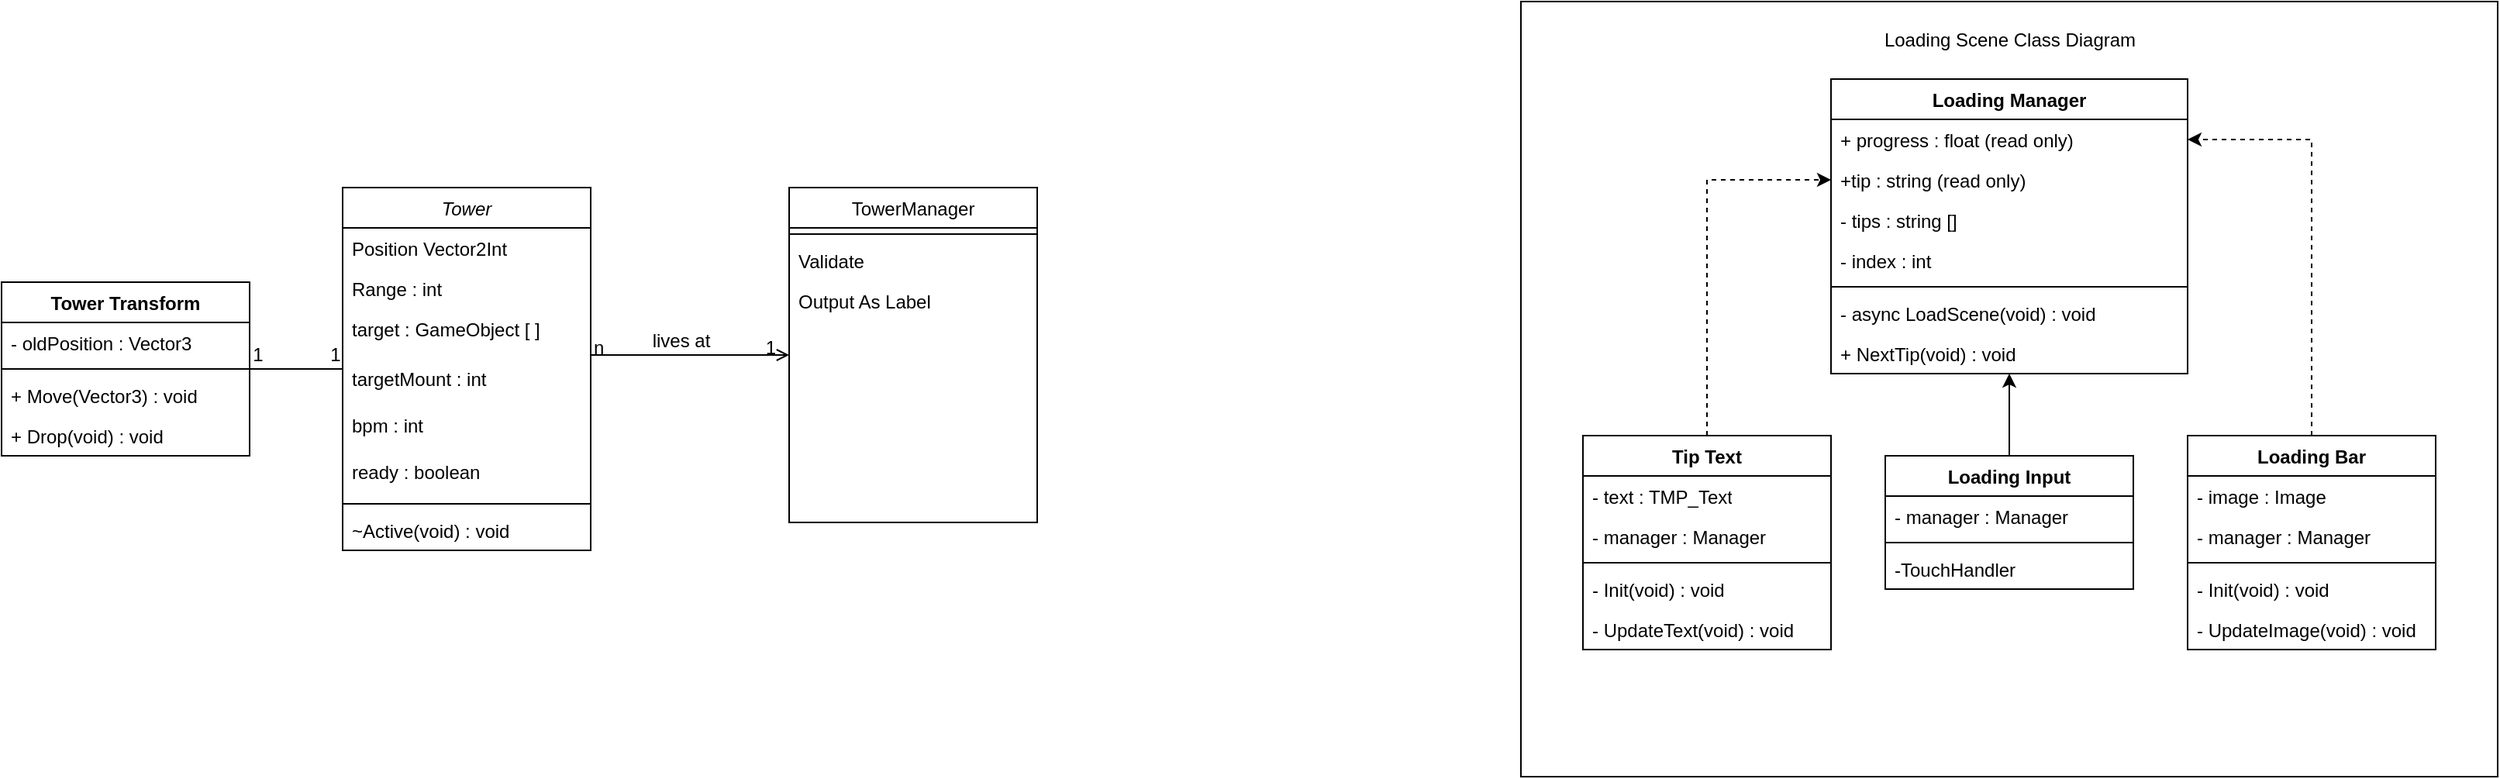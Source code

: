 <mxfile version="22.1.2" type="device" pages="2">
  <diagram id="C5RBs43oDa-KdzZeNtuy" name="Class Diagram">
    <mxGraphModel dx="545" dy="385" grid="1" gridSize="10" guides="1" tooltips="1" connect="1" arrows="1" fold="1" page="1" pageScale="1" pageWidth="827" pageHeight="1169" math="0" shadow="0">
      <root>
        <mxCell id="WIyWlLk6GJQsqaUBKTNV-0" />
        <mxCell id="WIyWlLk6GJQsqaUBKTNV-1" parent="WIyWlLk6GJQsqaUBKTNV-0" />
        <mxCell id="vTMk2ztZiH5gV7xasbNU-28" value="" style="verticalLabelPosition=bottom;verticalAlign=top;html=1;shape=mxgraph.basic.rect;fillColor2=none;strokeWidth=1;size=20;indent=5;" vertex="1" parent="WIyWlLk6GJQsqaUBKTNV-1">
          <mxGeometry x="980" width="630" height="500" as="geometry" />
        </mxCell>
        <mxCell id="zkfFHV4jXpPFQw0GAbJ--0" value="Tower" style="swimlane;fontStyle=2;align=center;verticalAlign=top;childLayout=stackLayout;horizontal=1;startSize=26;horizontalStack=0;resizeParent=1;resizeLast=0;collapsible=1;marginBottom=0;rounded=0;shadow=0;strokeWidth=1;" parent="WIyWlLk6GJQsqaUBKTNV-1" vertex="1">
          <mxGeometry x="220" y="120" width="160" height="234" as="geometry">
            <mxRectangle x="230" y="140" width="160" height="26" as="alternateBounds" />
          </mxGeometry>
        </mxCell>
        <mxCell id="zkfFHV4jXpPFQw0GAbJ--1" value="Position Vector2Int" style="text;align=left;verticalAlign=top;spacingLeft=4;spacingRight=4;overflow=hidden;rotatable=0;points=[[0,0.5],[1,0.5]];portConstraint=eastwest;" parent="zkfFHV4jXpPFQw0GAbJ--0" vertex="1">
          <mxGeometry y="26" width="160" height="26" as="geometry" />
        </mxCell>
        <mxCell id="zkfFHV4jXpPFQw0GAbJ--2" value="Range : int" style="text;align=left;verticalAlign=top;spacingLeft=4;spacingRight=4;overflow=hidden;rotatable=0;points=[[0,0.5],[1,0.5]];portConstraint=eastwest;rounded=0;shadow=0;html=0;" parent="zkfFHV4jXpPFQw0GAbJ--0" vertex="1">
          <mxGeometry y="52" width="160" height="26" as="geometry" />
        </mxCell>
        <mxCell id="zkfFHV4jXpPFQw0GAbJ--3" value="target : GameObject [ ] &#xa;" style="text;align=left;verticalAlign=top;spacingLeft=4;spacingRight=4;overflow=hidden;rotatable=0;points=[[0,0.5],[1,0.5]];portConstraint=eastwest;rounded=0;shadow=0;html=0;" parent="zkfFHV4jXpPFQw0GAbJ--0" vertex="1">
          <mxGeometry y="78" width="160" height="32" as="geometry" />
        </mxCell>
        <mxCell id="8695SnL0zIQouW39xWSv-9" value="targetMount : int" style="text;align=left;verticalAlign=top;spacingLeft=4;spacingRight=4;overflow=hidden;rotatable=0;points=[[0,0.5],[1,0.5]];portConstraint=eastwest;rounded=0;shadow=0;html=0;" parent="zkfFHV4jXpPFQw0GAbJ--0" vertex="1">
          <mxGeometry y="110" width="160" height="30" as="geometry" />
        </mxCell>
        <mxCell id="8695SnL0zIQouW39xWSv-8" value="bpm : int" style="text;align=left;verticalAlign=top;spacingLeft=4;spacingRight=4;overflow=hidden;rotatable=0;points=[[0,0.5],[1,0.5]];portConstraint=eastwest;rounded=0;shadow=0;html=0;" parent="zkfFHV4jXpPFQw0GAbJ--0" vertex="1">
          <mxGeometry y="140" width="160" height="30" as="geometry" />
        </mxCell>
        <mxCell id="4QfNlIxITLCpCdj-jS8L-5" value="ready : boolean" style="text;align=left;verticalAlign=top;spacingLeft=4;spacingRight=4;overflow=hidden;rotatable=0;points=[[0,0.5],[1,0.5]];portConstraint=eastwest;rounded=0;shadow=0;html=0;" vertex="1" parent="zkfFHV4jXpPFQw0GAbJ--0">
          <mxGeometry y="170" width="160" height="30" as="geometry" />
        </mxCell>
        <mxCell id="zkfFHV4jXpPFQw0GAbJ--4" value="" style="line;html=1;strokeWidth=1;align=left;verticalAlign=middle;spacingTop=-1;spacingLeft=3;spacingRight=3;rotatable=0;labelPosition=right;points=[];portConstraint=eastwest;" parent="zkfFHV4jXpPFQw0GAbJ--0" vertex="1">
          <mxGeometry y="200" width="160" height="8" as="geometry" />
        </mxCell>
        <mxCell id="zkfFHV4jXpPFQw0GAbJ--5" value="~Active(void) : void" style="text;align=left;verticalAlign=top;spacingLeft=4;spacingRight=4;overflow=hidden;rotatable=0;points=[[0,0.5],[1,0.5]];portConstraint=eastwest;" parent="zkfFHV4jXpPFQw0GAbJ--0" vertex="1">
          <mxGeometry y="208" width="160" height="26" as="geometry" />
        </mxCell>
        <mxCell id="zkfFHV4jXpPFQw0GAbJ--17" value="TowerManager" style="swimlane;fontStyle=0;align=center;verticalAlign=top;childLayout=stackLayout;horizontal=1;startSize=26;horizontalStack=0;resizeParent=1;resizeLast=0;collapsible=1;marginBottom=0;rounded=0;shadow=0;strokeWidth=1;" parent="WIyWlLk6GJQsqaUBKTNV-1" vertex="1">
          <mxGeometry x="508" y="120" width="160" height="216" as="geometry">
            <mxRectangle x="550" y="140" width="160" height="26" as="alternateBounds" />
          </mxGeometry>
        </mxCell>
        <mxCell id="zkfFHV4jXpPFQw0GAbJ--23" value="" style="line;html=1;strokeWidth=1;align=left;verticalAlign=middle;spacingTop=-1;spacingLeft=3;spacingRight=3;rotatable=0;labelPosition=right;points=[];portConstraint=eastwest;" parent="zkfFHV4jXpPFQw0GAbJ--17" vertex="1">
          <mxGeometry y="26" width="160" height="8" as="geometry" />
        </mxCell>
        <mxCell id="zkfFHV4jXpPFQw0GAbJ--24" value="Validate" style="text;align=left;verticalAlign=top;spacingLeft=4;spacingRight=4;overflow=hidden;rotatable=0;points=[[0,0.5],[1,0.5]];portConstraint=eastwest;" parent="zkfFHV4jXpPFQw0GAbJ--17" vertex="1">
          <mxGeometry y="34" width="160" height="26" as="geometry" />
        </mxCell>
        <mxCell id="zkfFHV4jXpPFQw0GAbJ--25" value="Output As Label" style="text;align=left;verticalAlign=top;spacingLeft=4;spacingRight=4;overflow=hidden;rotatable=0;points=[[0,0.5],[1,0.5]];portConstraint=eastwest;" parent="zkfFHV4jXpPFQw0GAbJ--17" vertex="1">
          <mxGeometry y="60" width="160" height="26" as="geometry" />
        </mxCell>
        <mxCell id="zkfFHV4jXpPFQw0GAbJ--26" value="" style="endArrow=open;shadow=0;strokeWidth=1;rounded=0;endFill=1;edgeStyle=elbowEdgeStyle;elbow=vertical;" parent="WIyWlLk6GJQsqaUBKTNV-1" source="zkfFHV4jXpPFQw0GAbJ--0" target="zkfFHV4jXpPFQw0GAbJ--17" edge="1">
          <mxGeometry x="0.5" y="41" relative="1" as="geometry">
            <mxPoint x="380" y="192" as="sourcePoint" />
            <mxPoint x="540" y="192" as="targetPoint" />
            <mxPoint x="-40" y="32" as="offset" />
          </mxGeometry>
        </mxCell>
        <mxCell id="zkfFHV4jXpPFQw0GAbJ--27" value="n" style="resizable=0;align=left;verticalAlign=bottom;labelBackgroundColor=none;fontSize=12;" parent="zkfFHV4jXpPFQw0GAbJ--26" connectable="0" vertex="1">
          <mxGeometry x="-1" relative="1" as="geometry">
            <mxPoint y="4" as="offset" />
          </mxGeometry>
        </mxCell>
        <mxCell id="zkfFHV4jXpPFQw0GAbJ--28" value="1" style="resizable=0;align=right;verticalAlign=bottom;labelBackgroundColor=none;fontSize=12;" parent="zkfFHV4jXpPFQw0GAbJ--26" connectable="0" vertex="1">
          <mxGeometry x="1" relative="1" as="geometry">
            <mxPoint x="-7" y="4" as="offset" />
          </mxGeometry>
        </mxCell>
        <mxCell id="zkfFHV4jXpPFQw0GAbJ--29" value="lives at" style="text;html=1;resizable=0;points=[];;align=center;verticalAlign=middle;labelBackgroundColor=none;rounded=0;shadow=0;strokeWidth=1;fontSize=12;" parent="zkfFHV4jXpPFQw0GAbJ--26" vertex="1" connectable="0">
          <mxGeometry x="0.5" y="49" relative="1" as="geometry">
            <mxPoint x="-38" y="40" as="offset" />
          </mxGeometry>
        </mxCell>
        <mxCell id="g3qYVJMpSyFD1A7VkXlW-4" style="edgeStyle=orthogonalEdgeStyle;rounded=0;orthogonalLoop=1;jettySize=auto;html=1;endArrow=none;endFill=0;" edge="1" parent="WIyWlLk6GJQsqaUBKTNV-1" source="g3qYVJMpSyFD1A7VkXlW-0" target="zkfFHV4jXpPFQw0GAbJ--0">
          <mxGeometry relative="1" as="geometry" />
        </mxCell>
        <mxCell id="g3qYVJMpSyFD1A7VkXlW-0" value="Tower Transform" style="swimlane;fontStyle=1;align=center;verticalAlign=top;childLayout=stackLayout;horizontal=1;startSize=26;horizontalStack=0;resizeParent=1;resizeParentMax=0;resizeLast=0;collapsible=1;marginBottom=0;whiteSpace=wrap;html=1;" vertex="1" parent="WIyWlLk6GJQsqaUBKTNV-1">
          <mxGeometry y="181" width="160" height="112" as="geometry" />
        </mxCell>
        <mxCell id="g3qYVJMpSyFD1A7VkXlW-1" value="- oldPosition : Vector3" style="text;strokeColor=none;fillColor=none;align=left;verticalAlign=top;spacingLeft=4;spacingRight=4;overflow=hidden;rotatable=0;points=[[0,0.5],[1,0.5]];portConstraint=eastwest;whiteSpace=wrap;html=1;" vertex="1" parent="g3qYVJMpSyFD1A7VkXlW-0">
          <mxGeometry y="26" width="160" height="26" as="geometry" />
        </mxCell>
        <mxCell id="g3qYVJMpSyFD1A7VkXlW-2" value="" style="line;strokeWidth=1;fillColor=none;align=left;verticalAlign=middle;spacingTop=-1;spacingLeft=3;spacingRight=3;rotatable=0;labelPosition=right;points=[];portConstraint=eastwest;strokeColor=inherit;" vertex="1" parent="g3qYVJMpSyFD1A7VkXlW-0">
          <mxGeometry y="52" width="160" height="8" as="geometry" />
        </mxCell>
        <mxCell id="g3qYVJMpSyFD1A7VkXlW-7" value="+ Move(Vector3) : void" style="text;strokeColor=none;fillColor=none;align=left;verticalAlign=top;spacingLeft=4;spacingRight=4;overflow=hidden;rotatable=0;points=[[0,0.5],[1,0.5]];portConstraint=eastwest;whiteSpace=wrap;html=1;" vertex="1" parent="g3qYVJMpSyFD1A7VkXlW-0">
          <mxGeometry y="60" width="160" height="26" as="geometry" />
        </mxCell>
        <mxCell id="g3qYVJMpSyFD1A7VkXlW-3" value="+ Drop(void) : void" style="text;strokeColor=none;fillColor=none;align=left;verticalAlign=top;spacingLeft=4;spacingRight=4;overflow=hidden;rotatable=0;points=[[0,0.5],[1,0.5]];portConstraint=eastwest;whiteSpace=wrap;html=1;" vertex="1" parent="g3qYVJMpSyFD1A7VkXlW-0">
          <mxGeometry y="86" width="160" height="26" as="geometry" />
        </mxCell>
        <mxCell id="g3qYVJMpSyFD1A7VkXlW-5" value="1" style="text;html=1;align=center;verticalAlign=middle;resizable=0;points=[];autosize=1;strokeColor=none;fillColor=none;" vertex="1" parent="WIyWlLk6GJQsqaUBKTNV-1">
          <mxGeometry x="150" y="213" width="30" height="30" as="geometry" />
        </mxCell>
        <mxCell id="g3qYVJMpSyFD1A7VkXlW-6" value="1" style="text;html=1;align=center;verticalAlign=middle;resizable=0;points=[];autosize=1;strokeColor=none;fillColor=none;" vertex="1" parent="WIyWlLk6GJQsqaUBKTNV-1">
          <mxGeometry x="200" y="213" width="30" height="30" as="geometry" />
        </mxCell>
        <mxCell id="vTMk2ztZiH5gV7xasbNU-0" value="Loading Manager" style="swimlane;fontStyle=1;align=center;verticalAlign=top;childLayout=stackLayout;horizontal=1;startSize=26;horizontalStack=0;resizeParent=1;resizeParentMax=0;resizeLast=0;collapsible=1;marginBottom=0;whiteSpace=wrap;html=1;" vertex="1" parent="WIyWlLk6GJQsqaUBKTNV-1">
          <mxGeometry x="1180" y="50" width="230" height="190" as="geometry" />
        </mxCell>
        <mxCell id="vTMk2ztZiH5gV7xasbNU-1" value="+ progress : float (read only)" style="text;strokeColor=none;fillColor=none;align=left;verticalAlign=top;spacingLeft=4;spacingRight=4;overflow=hidden;rotatable=0;points=[[0,0.5],[1,0.5]];portConstraint=eastwest;whiteSpace=wrap;html=1;" vertex="1" parent="vTMk2ztZiH5gV7xasbNU-0">
          <mxGeometry y="26" width="230" height="26" as="geometry" />
        </mxCell>
        <mxCell id="vTMk2ztZiH5gV7xasbNU-2" value="+tip : string (read only)" style="text;strokeColor=none;fillColor=none;align=left;verticalAlign=top;spacingLeft=4;spacingRight=4;overflow=hidden;rotatable=0;points=[[0,0.5],[1,0.5]];portConstraint=eastwest;whiteSpace=wrap;html=1;" vertex="1" parent="vTMk2ztZiH5gV7xasbNU-0">
          <mxGeometry y="52" width="230" height="26" as="geometry" />
        </mxCell>
        <mxCell id="vTMk2ztZiH5gV7xasbNU-3" value="- tips : string []" style="text;strokeColor=none;fillColor=none;align=left;verticalAlign=top;spacingLeft=4;spacingRight=4;overflow=hidden;rotatable=0;points=[[0,0.5],[1,0.5]];portConstraint=eastwest;whiteSpace=wrap;html=1;" vertex="1" parent="vTMk2ztZiH5gV7xasbNU-0">
          <mxGeometry y="78" width="230" height="26" as="geometry" />
        </mxCell>
        <mxCell id="vTMk2ztZiH5gV7xasbNU-4" value="- index : int" style="text;strokeColor=none;fillColor=none;align=left;verticalAlign=top;spacingLeft=4;spacingRight=4;overflow=hidden;rotatable=0;points=[[0,0.5],[1,0.5]];portConstraint=eastwest;whiteSpace=wrap;html=1;" vertex="1" parent="vTMk2ztZiH5gV7xasbNU-0">
          <mxGeometry y="104" width="230" height="26" as="geometry" />
        </mxCell>
        <mxCell id="vTMk2ztZiH5gV7xasbNU-5" value="" style="line;strokeWidth=1;fillColor=none;align=left;verticalAlign=middle;spacingTop=-1;spacingLeft=3;spacingRight=3;rotatable=0;labelPosition=right;points=[];portConstraint=eastwest;strokeColor=inherit;" vertex="1" parent="vTMk2ztZiH5gV7xasbNU-0">
          <mxGeometry y="130" width="230" height="8" as="geometry" />
        </mxCell>
        <mxCell id="vTMk2ztZiH5gV7xasbNU-6" value="- async LoadScene(void) : void" style="text;strokeColor=none;fillColor=none;align=left;verticalAlign=top;spacingLeft=4;spacingRight=4;overflow=hidden;rotatable=0;points=[[0,0.5],[1,0.5]];portConstraint=eastwest;whiteSpace=wrap;html=1;" vertex="1" parent="vTMk2ztZiH5gV7xasbNU-0">
          <mxGeometry y="138" width="230" height="26" as="geometry" />
        </mxCell>
        <mxCell id="vTMk2ztZiH5gV7xasbNU-7" value="+ NextTip(void) : void" style="text;strokeColor=none;fillColor=none;align=left;verticalAlign=top;spacingLeft=4;spacingRight=4;overflow=hidden;rotatable=0;points=[[0,0.5],[1,0.5]];portConstraint=eastwest;whiteSpace=wrap;html=1;" vertex="1" parent="vTMk2ztZiH5gV7xasbNU-0">
          <mxGeometry y="164" width="230" height="26" as="geometry" />
        </mxCell>
        <mxCell id="vTMk2ztZiH5gV7xasbNU-8" style="edgeStyle=orthogonalEdgeStyle;rounded=0;orthogonalLoop=1;jettySize=auto;html=1;exitX=0.5;exitY=0;exitDx=0;exitDy=0;dashed=1;" edge="1" parent="WIyWlLk6GJQsqaUBKTNV-1" source="vTMk2ztZiH5gV7xasbNU-9" target="vTMk2ztZiH5gV7xasbNU-2">
          <mxGeometry relative="1" as="geometry" />
        </mxCell>
        <mxCell id="vTMk2ztZiH5gV7xasbNU-9" value="Tip Text" style="swimlane;fontStyle=1;align=center;verticalAlign=top;childLayout=stackLayout;horizontal=1;startSize=26;horizontalStack=0;resizeParent=1;resizeParentMax=0;resizeLast=0;collapsible=1;marginBottom=0;whiteSpace=wrap;html=1;" vertex="1" parent="WIyWlLk6GJQsqaUBKTNV-1">
          <mxGeometry x="1020" y="280" width="160" height="138" as="geometry" />
        </mxCell>
        <mxCell id="vTMk2ztZiH5gV7xasbNU-10" value="- text : TMP_Text" style="text;strokeColor=none;fillColor=none;align=left;verticalAlign=top;spacingLeft=4;spacingRight=4;overflow=hidden;rotatable=0;points=[[0,0.5],[1,0.5]];portConstraint=eastwest;whiteSpace=wrap;html=1;" vertex="1" parent="vTMk2ztZiH5gV7xasbNU-9">
          <mxGeometry y="26" width="160" height="26" as="geometry" />
        </mxCell>
        <mxCell id="vTMk2ztZiH5gV7xasbNU-11" value="- manager : Manager" style="text;strokeColor=none;fillColor=none;align=left;verticalAlign=top;spacingLeft=4;spacingRight=4;overflow=hidden;rotatable=0;points=[[0,0.5],[1,0.5]];portConstraint=eastwest;whiteSpace=wrap;html=1;" vertex="1" parent="vTMk2ztZiH5gV7xasbNU-9">
          <mxGeometry y="52" width="160" height="26" as="geometry" />
        </mxCell>
        <mxCell id="vTMk2ztZiH5gV7xasbNU-12" value="" style="line;strokeWidth=1;fillColor=none;align=left;verticalAlign=middle;spacingTop=-1;spacingLeft=3;spacingRight=3;rotatable=0;labelPosition=right;points=[];portConstraint=eastwest;strokeColor=inherit;" vertex="1" parent="vTMk2ztZiH5gV7xasbNU-9">
          <mxGeometry y="78" width="160" height="8" as="geometry" />
        </mxCell>
        <mxCell id="vTMk2ztZiH5gV7xasbNU-13" value="- Init(void) : void" style="text;strokeColor=none;fillColor=none;align=left;verticalAlign=top;spacingLeft=4;spacingRight=4;overflow=hidden;rotatable=0;points=[[0,0.5],[1,0.5]];portConstraint=eastwest;whiteSpace=wrap;html=1;" vertex="1" parent="vTMk2ztZiH5gV7xasbNU-9">
          <mxGeometry y="86" width="160" height="26" as="geometry" />
        </mxCell>
        <mxCell id="vTMk2ztZiH5gV7xasbNU-14" value="- UpdateText(void) : void" style="text;strokeColor=none;fillColor=none;align=left;verticalAlign=top;spacingLeft=4;spacingRight=4;overflow=hidden;rotatable=0;points=[[0,0.5],[1,0.5]];portConstraint=eastwest;whiteSpace=wrap;html=1;" vertex="1" parent="vTMk2ztZiH5gV7xasbNU-9">
          <mxGeometry y="112" width="160" height="26" as="geometry" />
        </mxCell>
        <mxCell id="vTMk2ztZiH5gV7xasbNU-15" style="edgeStyle=orthogonalEdgeStyle;rounded=0;orthogonalLoop=1;jettySize=auto;html=1;dashed=1;" edge="1" parent="WIyWlLk6GJQsqaUBKTNV-1" source="vTMk2ztZiH5gV7xasbNU-16" target="vTMk2ztZiH5gV7xasbNU-1">
          <mxGeometry relative="1" as="geometry" />
        </mxCell>
        <mxCell id="vTMk2ztZiH5gV7xasbNU-16" value="Loading Bar" style="swimlane;fontStyle=1;align=center;verticalAlign=top;childLayout=stackLayout;horizontal=1;startSize=26;horizontalStack=0;resizeParent=1;resizeParentMax=0;resizeLast=0;collapsible=1;marginBottom=0;whiteSpace=wrap;html=1;" vertex="1" parent="WIyWlLk6GJQsqaUBKTNV-1">
          <mxGeometry x="1410" y="280" width="160" height="138" as="geometry" />
        </mxCell>
        <mxCell id="vTMk2ztZiH5gV7xasbNU-17" value="- image : Image" style="text;strokeColor=none;fillColor=none;align=left;verticalAlign=top;spacingLeft=4;spacingRight=4;overflow=hidden;rotatable=0;points=[[0,0.5],[1,0.5]];portConstraint=eastwest;whiteSpace=wrap;html=1;" vertex="1" parent="vTMk2ztZiH5gV7xasbNU-16">
          <mxGeometry y="26" width="160" height="26" as="geometry" />
        </mxCell>
        <mxCell id="vTMk2ztZiH5gV7xasbNU-18" value="- manager : Manager" style="text;strokeColor=none;fillColor=none;align=left;verticalAlign=top;spacingLeft=4;spacingRight=4;overflow=hidden;rotatable=0;points=[[0,0.5],[1,0.5]];portConstraint=eastwest;whiteSpace=wrap;html=1;" vertex="1" parent="vTMk2ztZiH5gV7xasbNU-16">
          <mxGeometry y="52" width="160" height="26" as="geometry" />
        </mxCell>
        <mxCell id="vTMk2ztZiH5gV7xasbNU-19" value="" style="line;strokeWidth=1;fillColor=none;align=left;verticalAlign=middle;spacingTop=-1;spacingLeft=3;spacingRight=3;rotatable=0;labelPosition=right;points=[];portConstraint=eastwest;strokeColor=inherit;" vertex="1" parent="vTMk2ztZiH5gV7xasbNU-16">
          <mxGeometry y="78" width="160" height="8" as="geometry" />
        </mxCell>
        <mxCell id="vTMk2ztZiH5gV7xasbNU-20" value="- Init(void) : void" style="text;strokeColor=none;fillColor=none;align=left;verticalAlign=top;spacingLeft=4;spacingRight=4;overflow=hidden;rotatable=0;points=[[0,0.5],[1,0.5]];portConstraint=eastwest;whiteSpace=wrap;html=1;" vertex="1" parent="vTMk2ztZiH5gV7xasbNU-16">
          <mxGeometry y="86" width="160" height="26" as="geometry" />
        </mxCell>
        <mxCell id="vTMk2ztZiH5gV7xasbNU-21" value="- UpdateImage(void) : void" style="text;strokeColor=none;fillColor=none;align=left;verticalAlign=top;spacingLeft=4;spacingRight=4;overflow=hidden;rotatable=0;points=[[0,0.5],[1,0.5]];portConstraint=eastwest;whiteSpace=wrap;html=1;" vertex="1" parent="vTMk2ztZiH5gV7xasbNU-16">
          <mxGeometry y="112" width="160" height="26" as="geometry" />
        </mxCell>
        <mxCell id="vTMk2ztZiH5gV7xasbNU-22" style="edgeStyle=orthogonalEdgeStyle;rounded=0;orthogonalLoop=1;jettySize=auto;html=1;exitX=0.5;exitY=0;exitDx=0;exitDy=0;" edge="1" parent="WIyWlLk6GJQsqaUBKTNV-1" source="vTMk2ztZiH5gV7xasbNU-23" target="vTMk2ztZiH5gV7xasbNU-7">
          <mxGeometry relative="1" as="geometry">
            <Array as="points">
              <mxPoint x="1295" y="250" />
              <mxPoint x="1295" y="250" />
            </Array>
          </mxGeometry>
        </mxCell>
        <mxCell id="vTMk2ztZiH5gV7xasbNU-23" value="Loading Input" style="swimlane;fontStyle=1;align=center;verticalAlign=top;childLayout=stackLayout;horizontal=1;startSize=26;horizontalStack=0;resizeParent=1;resizeParentMax=0;resizeLast=0;collapsible=1;marginBottom=0;whiteSpace=wrap;html=1;" vertex="1" parent="WIyWlLk6GJQsqaUBKTNV-1">
          <mxGeometry x="1215" y="293" width="160" height="86" as="geometry" />
        </mxCell>
        <mxCell id="vTMk2ztZiH5gV7xasbNU-24" value="- manager : Manager" style="text;strokeColor=none;fillColor=none;align=left;verticalAlign=top;spacingLeft=4;spacingRight=4;overflow=hidden;rotatable=0;points=[[0,0.5],[1,0.5]];portConstraint=eastwest;whiteSpace=wrap;html=1;" vertex="1" parent="vTMk2ztZiH5gV7xasbNU-23">
          <mxGeometry y="26" width="160" height="26" as="geometry" />
        </mxCell>
        <mxCell id="vTMk2ztZiH5gV7xasbNU-25" value="" style="line;strokeWidth=1;fillColor=none;align=left;verticalAlign=middle;spacingTop=-1;spacingLeft=3;spacingRight=3;rotatable=0;labelPosition=right;points=[];portConstraint=eastwest;strokeColor=inherit;" vertex="1" parent="vTMk2ztZiH5gV7xasbNU-23">
          <mxGeometry y="52" width="160" height="8" as="geometry" />
        </mxCell>
        <mxCell id="vTMk2ztZiH5gV7xasbNU-26" value="-TouchHandler" style="text;strokeColor=none;fillColor=none;align=left;verticalAlign=top;spacingLeft=4;spacingRight=4;overflow=hidden;rotatable=0;points=[[0,0.5],[1,0.5]];portConstraint=eastwest;whiteSpace=wrap;html=1;" vertex="1" parent="vTMk2ztZiH5gV7xasbNU-23">
          <mxGeometry y="60" width="160" height="26" as="geometry" />
        </mxCell>
        <mxCell id="vTMk2ztZiH5gV7xasbNU-27" value="Loading Scene Class Diagram" style="text;html=1;align=center;verticalAlign=middle;resizable=0;points=[];autosize=1;strokeColor=none;fillColor=none;" vertex="1" parent="WIyWlLk6GJQsqaUBKTNV-1">
          <mxGeometry x="1200" y="10" width="190" height="30" as="geometry" />
        </mxCell>
      </root>
    </mxGraphModel>
  </diagram>
  <diagram id="JEgk0NSVAneMwYuWHU-h" name="Scene movement">
    <mxGraphModel dx="545" dy="385" grid="1" gridSize="10" guides="1" tooltips="1" connect="1" arrows="1" fold="1" page="1" pageScale="1" pageWidth="827" pageHeight="1169" math="0" shadow="0">
      <root>
        <mxCell id="0" />
        <mxCell id="1" parent="0" />
        <mxCell id="xMwXHbSFzmjctjFk9qli-27" style="edgeStyle=orthogonalEdgeStyle;rounded=0;orthogonalLoop=1;jettySize=auto;html=1;exitX=0.5;exitY=1;exitDx=0;exitDy=0;entryX=0.5;entryY=0;entryDx=0;entryDy=0;" parent="1" source="xMwXHbSFzmjctjFk9qli-18" target="xMwXHbSFzmjctjFk9qli-23" edge="1">
          <mxGeometry relative="1" as="geometry" />
        </mxCell>
        <mxCell id="xMwXHbSFzmjctjFk9qli-18" value="Start Scene" style="rounded=1;whiteSpace=wrap;html=1;" parent="1" vertex="1">
          <mxGeometry x="340" y="120" width="120" height="60" as="geometry" />
        </mxCell>
        <mxCell id="xMwXHbSFzmjctjFk9qli-28" style="edgeStyle=orthogonalEdgeStyle;rounded=0;orthogonalLoop=1;jettySize=auto;html=1;exitX=0.5;exitY=1;exitDx=0;exitDy=0;entryX=0.5;entryY=0;entryDx=0;entryDy=0;" parent="1" source="xMwXHbSFzmjctjFk9qli-23" target="xMwXHbSFzmjctjFk9qli-24" edge="1">
          <mxGeometry relative="1" as="geometry" />
        </mxCell>
        <mxCell id="xMwXHbSFzmjctjFk9qli-23" value="Lobby Scene" style="rounded=1;whiteSpace=wrap;html=1;" parent="1" vertex="1">
          <mxGeometry x="340" y="200" width="120" height="60" as="geometry" />
        </mxCell>
        <mxCell id="xMwXHbSFzmjctjFk9qli-29" style="edgeStyle=orthogonalEdgeStyle;rounded=0;orthogonalLoop=1;jettySize=auto;html=1;exitX=0.5;exitY=1;exitDx=0;exitDy=0;entryX=0.5;entryY=0;entryDx=0;entryDy=0;" parent="1" source="xMwXHbSFzmjctjFk9qli-24" target="xMwXHbSFzmjctjFk9qli-25" edge="1">
          <mxGeometry relative="1" as="geometry" />
        </mxCell>
        <mxCell id="xMwXHbSFzmjctjFk9qli-24" value="Loading Scene" style="rounded=1;whiteSpace=wrap;html=1;" parent="1" vertex="1">
          <mxGeometry x="340" y="280" width="120" height="60" as="geometry" />
        </mxCell>
        <mxCell id="xMwXHbSFzmjctjFk9qli-30" style="edgeStyle=orthogonalEdgeStyle;rounded=0;orthogonalLoop=1;jettySize=auto;html=1;exitX=0.5;exitY=1;exitDx=0;exitDy=0;" parent="1" source="xMwXHbSFzmjctjFk9qli-25" target="xMwXHbSFzmjctjFk9qli-26" edge="1">
          <mxGeometry relative="1" as="geometry" />
        </mxCell>
        <mxCell id="xMwXHbSFzmjctjFk9qli-32" style="edgeStyle=orthogonalEdgeStyle;rounded=0;orthogonalLoop=1;jettySize=auto;html=1;exitX=0;exitY=0.5;exitDx=0;exitDy=0;entryX=0;entryY=0.5;entryDx=0;entryDy=0;" parent="1" source="xMwXHbSFzmjctjFk9qli-25" target="xMwXHbSFzmjctjFk9qli-23" edge="1">
          <mxGeometry relative="1" as="geometry">
            <Array as="points">
              <mxPoint x="220" y="390" />
              <mxPoint x="220" y="230" />
            </Array>
          </mxGeometry>
        </mxCell>
        <mxCell id="xMwXHbSFzmjctjFk9qli-25" value="Game Scene" style="rounded=1;whiteSpace=wrap;html=1;" parent="1" vertex="1">
          <mxGeometry x="340" y="360" width="120" height="60" as="geometry" />
        </mxCell>
        <mxCell id="xMwXHbSFzmjctjFk9qli-31" style="edgeStyle=orthogonalEdgeStyle;rounded=0;orthogonalLoop=1;jettySize=auto;html=1;exitX=1;exitY=0.5;exitDx=0;exitDy=0;entryX=1;entryY=0.5;entryDx=0;entryDy=0;" parent="1" source="xMwXHbSFzmjctjFk9qli-26" target="xMwXHbSFzmjctjFk9qli-23" edge="1">
          <mxGeometry relative="1" as="geometry">
            <Array as="points">
              <mxPoint x="560" y="470" />
              <mxPoint x="560" y="230" />
            </Array>
          </mxGeometry>
        </mxCell>
        <mxCell id="xMwXHbSFzmjctjFk9qli-33" style="edgeStyle=orthogonalEdgeStyle;rounded=0;orthogonalLoop=1;jettySize=auto;html=1;exitX=0;exitY=0.5;exitDx=0;exitDy=0;entryX=0;entryY=0.5;entryDx=0;entryDy=0;" parent="1" source="xMwXHbSFzmjctjFk9qli-26" target="xMwXHbSFzmjctjFk9qli-24" edge="1">
          <mxGeometry relative="1" as="geometry">
            <Array as="points">
              <mxPoint x="280" y="470" />
              <mxPoint x="280" y="310" />
            </Array>
          </mxGeometry>
        </mxCell>
        <mxCell id="xMwXHbSFzmjctjFk9qli-26" value="Result Scene" style="rounded=1;whiteSpace=wrap;html=1;" parent="1" vertex="1">
          <mxGeometry x="340" y="440" width="120" height="60" as="geometry" />
        </mxCell>
        <mxCell id="xMwXHbSFzmjctjFk9qli-35" value="Replay" style="text;html=1;align=center;verticalAlign=middle;resizable=0;points=[];autosize=1;strokeColor=none;fillColor=none;" parent="1" vertex="1">
          <mxGeometry x="255" y="280" width="60" height="30" as="geometry" />
        </mxCell>
        <mxCell id="xMwXHbSFzmjctjFk9qli-36" value="Return To Lobby" style="text;html=1;align=center;verticalAlign=middle;resizable=0;points=[];autosize=1;strokeColor=none;fillColor=none;" parent="1" vertex="1">
          <mxGeometry x="160" y="200" width="110" height="30" as="geometry" />
        </mxCell>
        <mxCell id="xMwXHbSFzmjctjFk9qli-37" value="Go To Lobby" style="text;html=1;align=center;verticalAlign=middle;resizable=0;points=[];autosize=1;strokeColor=none;fillColor=none;" parent="1" vertex="1">
          <mxGeometry x="510" y="200" width="90" height="30" as="geometry" />
        </mxCell>
        <mxCell id="nzm3ipoQBjkvLr-QvMSF-1" style="edgeStyle=orthogonalEdgeStyle;rounded=0;orthogonalLoop=1;jettySize=auto;html=1;exitX=1;exitY=0.5;exitDx=0;exitDy=0;entryX=0.5;entryY=0;entryDx=0;entryDy=0;" parent="1" source="xMwXHbSFzmjctjFk9qli-18" target="xMwXHbSFzmjctjFk9qli-18" edge="1">
          <mxGeometry relative="1" as="geometry">
            <Array as="points">
              <mxPoint x="530" y="150" />
              <mxPoint x="530" y="70" />
              <mxPoint x="400" y="70" />
            </Array>
          </mxGeometry>
        </mxCell>
        <mxCell id="nzm3ipoQBjkvLr-QvMSF-2" value="Reconnect" style="text;html=1;align=center;verticalAlign=middle;resizable=0;points=[];autosize=1;strokeColor=none;fillColor=none;" parent="1" vertex="1">
          <mxGeometry x="420" y="40" width="80" height="30" as="geometry" />
        </mxCell>
        <mxCell id="nzm3ipoQBjkvLr-QvMSF-3" style="edgeStyle=orthogonalEdgeStyle;rounded=0;orthogonalLoop=1;jettySize=auto;html=1;exitX=1;exitY=0.5;exitDx=0;exitDy=0;entryX=1;entryY=0.25;entryDx=0;entryDy=0;" parent="1" source="xMwXHbSFzmjctjFk9qli-25" target="xMwXHbSFzmjctjFk9qli-25" edge="1">
          <mxGeometry relative="1" as="geometry">
            <Array as="points">
              <mxPoint x="460" y="410" />
              <mxPoint x="520" y="410" />
              <mxPoint x="520" y="375" />
            </Array>
          </mxGeometry>
        </mxCell>
        <mxCell id="nzm3ipoQBjkvLr-QvMSF-4" value="Retry" style="text;html=1;align=center;verticalAlign=middle;resizable=0;points=[];autosize=1;strokeColor=none;fillColor=none;" parent="1" vertex="1">
          <mxGeometry x="475" y="340" width="50" height="30" as="geometry" />
        </mxCell>
      </root>
    </mxGraphModel>
  </diagram>
</mxfile>
